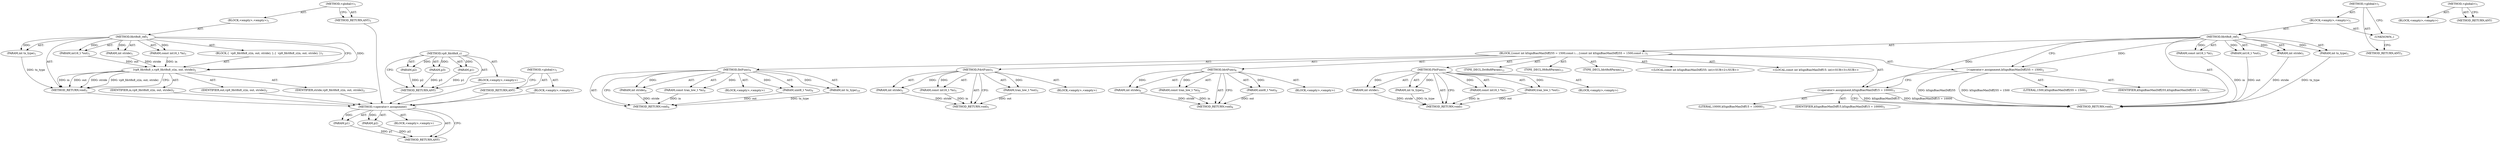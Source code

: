 digraph "FdctFunc" {
vulnerable_6 [label=<(METHOD,&lt;global&gt;)<SUB>1</SUB>>];
vulnerable_7 [label=<(BLOCK,&lt;empty&gt;,&lt;empty&gt;)<SUB>1</SUB>>];
vulnerable_8 [label=<(METHOD,fdct8x8_ref)<SUB>1</SUB>>];
vulnerable_9 [label=<(PARAM,const int16_t *in)<SUB>1</SUB>>];
vulnerable_10 [label=<(PARAM,int16_t *out)<SUB>1</SUB>>];
vulnerable_11 [label=<(PARAM,int stride)<SUB>1</SUB>>];
vulnerable_12 [label=<(PARAM,int tx_type)<SUB>1</SUB>>];
vulnerable_13 [label=<(BLOCK,{
  vp9_fdct8x8_c(in, out, stride);
 },{
  vp9_fdct8x8_c(in, out, stride);
 })<SUB>1</SUB>>];
vulnerable_14 [label=<(vp9_fdct8x8_c,vp9_fdct8x8_c(in, out, stride))<SUB>2</SUB>>];
vulnerable_15 [label=<(IDENTIFIER,in,vp9_fdct8x8_c(in, out, stride))<SUB>2</SUB>>];
vulnerable_16 [label=<(IDENTIFIER,out,vp9_fdct8x8_c(in, out, stride))<SUB>2</SUB>>];
vulnerable_17 [label=<(IDENTIFIER,stride,vp9_fdct8x8_c(in, out, stride))<SUB>2</SUB>>];
vulnerable_18 [label=<(METHOD_RETURN,void)<SUB>1</SUB>>];
vulnerable_20 [label=<(METHOD_RETURN,ANY)<SUB>1</SUB>>];
vulnerable_37 [label=<(METHOD,vp9_fdct8x8_c)>];
vulnerable_38 [label=<(PARAM,p1)>];
vulnerable_39 [label=<(PARAM,p2)>];
vulnerable_40 [label=<(PARAM,p3)>];
vulnerable_41 [label=<(BLOCK,&lt;empty&gt;,&lt;empty&gt;)>];
vulnerable_42 [label=<(METHOD_RETURN,ANY)>];
vulnerable_31 [label=<(METHOD,&lt;global&gt;)<SUB>1</SUB>>];
vulnerable_32 [label=<(BLOCK,&lt;empty&gt;,&lt;empty&gt;)>];
vulnerable_33 [label=<(METHOD_RETURN,ANY)>];
fixed_82 [label=<(METHOD,&lt;operator&gt;.assignment)>];
fixed_83 [label=<(PARAM,p1)>];
fixed_84 [label=<(PARAM,p2)>];
fixed_85 [label=<(BLOCK,&lt;empty&gt;,&lt;empty&gt;)>];
fixed_86 [label=<(METHOD_RETURN,ANY)>];
fixed_6 [label=<(METHOD,&lt;global&gt;)<SUB>1</SUB>>];
fixed_7 [label=<(BLOCK,&lt;empty&gt;,&lt;empty&gt;)<SUB>1</SUB>>];
fixed_8 [label=<(METHOD,fdct8x8_ref)<SUB>1</SUB>>];
fixed_9 [label=<(PARAM,const int16_t *in)<SUB>1</SUB>>];
fixed_10 [label=<(PARAM,int16_t *out)<SUB>1</SUB>>];
fixed_11 [label=<(PARAM,int stride)<SUB>1</SUB>>];
fixed_12 [label=<(PARAM,int tx_type)<SUB>1</SUB>>];
fixed_13 [label=<(BLOCK,{
const int kSignBiasMaxDiff255 = 1500;
const i...,{
const int kSignBiasMaxDiff255 = 1500;
const i...)<SUB>1</SUB>>];
fixed_14 [label="<(LOCAL,const int kSignBiasMaxDiff255: int)<SUB>2</SUB>>"];
fixed_15 [label=<(&lt;operator&gt;.assignment,kSignBiasMaxDiff255 = 1500)<SUB>2</SUB>>];
fixed_16 [label=<(IDENTIFIER,kSignBiasMaxDiff255,kSignBiasMaxDiff255 = 1500)<SUB>2</SUB>>];
fixed_17 [label=<(LITERAL,1500,kSignBiasMaxDiff255 = 1500)<SUB>2</SUB>>];
fixed_18 [label="<(LOCAL,const int kSignBiasMaxDiff15: int)<SUB>3</SUB>>"];
fixed_19 [label=<(&lt;operator&gt;.assignment,kSignBiasMaxDiff15 = 10000)<SUB>3</SUB>>];
fixed_20 [label=<(IDENTIFIER,kSignBiasMaxDiff15,kSignBiasMaxDiff15 = 10000)<SUB>3</SUB>>];
fixed_21 [label=<(LITERAL,10000,kSignBiasMaxDiff15 = 10000)<SUB>3</SUB>>];
fixed_22 [label=<(METHOD,FdctFunc)<SUB>5</SUB>>];
fixed_23 [label=<(PARAM,const int16_t *in)<SUB>5</SUB>>];
fixed_24 [label=<(PARAM,tran_low_t *out)<SUB>5</SUB>>];
fixed_25 [label=<(PARAM,int stride)<SUB>5</SUB>>];
fixed_26 [label=<(BLOCK,&lt;empty&gt;,&lt;empty&gt;)>];
fixed_27 [label=<(METHOD_RETURN,void)<SUB>5</SUB>>];
fixed_29 [label=<(METHOD,IdctFunc)<SUB>6</SUB>>];
fixed_30 [label=<(PARAM,const tran_low_t *in)<SUB>6</SUB>>];
fixed_31 [label=<(PARAM,uint8_t *out)<SUB>6</SUB>>];
fixed_32 [label=<(PARAM,int stride)<SUB>6</SUB>>];
fixed_33 [label=<(BLOCK,&lt;empty&gt;,&lt;empty&gt;)>];
fixed_34 [label=<(METHOD_RETURN,void)<SUB>6</SUB>>];
fixed_36 [label=<(METHOD,FhtFunc)<SUB>7</SUB>>];
fixed_37 [label=<(PARAM,const int16_t *in)<SUB>7</SUB>>];
fixed_38 [label=<(PARAM,tran_low_t *out)<SUB>7</SUB>>];
fixed_39 [label=<(PARAM,int stride)<SUB>7</SUB>>];
fixed_40 [label=<(PARAM,int tx_type)<SUB>8</SUB>>];
fixed_41 [label=<(BLOCK,&lt;empty&gt;,&lt;empty&gt;)>];
fixed_42 [label=<(METHOD_RETURN,void)<SUB>7</SUB>>];
fixed_44 [label=<(METHOD,IhtFunc)<SUB>9</SUB>>];
fixed_45 [label=<(PARAM,const tran_low_t *in)<SUB>9</SUB>>];
fixed_46 [label=<(PARAM,uint8_t *out)<SUB>9</SUB>>];
fixed_47 [label=<(PARAM,int stride)<SUB>9</SUB>>];
fixed_48 [label=<(PARAM,int tx_type)<SUB>10</SUB>>];
fixed_49 [label=<(BLOCK,&lt;empty&gt;,&lt;empty&gt;)>];
fixed_50 [label=<(METHOD_RETURN,void)<SUB>9</SUB>>];
fixed_52 [label=<(TYPE_DECL,Dct8x8Param)<SUB>12</SUB>>];
fixed_53 [label=<(TYPE_DECL,Ht8x8Param)<SUB>13</SUB>>];
fixed_54 [label=<(TYPE_DECL,Idct8x8Param)<SUB>14</SUB>>];
fixed_55 [label=<(METHOD_RETURN,void)<SUB>1</SUB>>];
fixed_57 [label=<(UNKNOWN,,)>];
fixed_58 [label=<(METHOD_RETURN,ANY)<SUB>1</SUB>>];
fixed_76 [label=<(METHOD,&lt;global&gt;)<SUB>1</SUB>>];
fixed_77 [label=<(BLOCK,&lt;empty&gt;,&lt;empty&gt;)>];
fixed_78 [label=<(METHOD_RETURN,ANY)>];
vulnerable_6 -> vulnerable_7  [key=0, label="AST: "];
vulnerable_6 -> vulnerable_20  [key=0, label="AST: "];
vulnerable_6 -> vulnerable_20  [key=1, label="CFG: "];
vulnerable_7 -> vulnerable_8  [key=0, label="AST: "];
vulnerable_8 -> vulnerable_9  [key=0, label="AST: "];
vulnerable_8 -> vulnerable_9  [key=1, label="DDG: "];
vulnerable_8 -> vulnerable_10  [key=0, label="AST: "];
vulnerable_8 -> vulnerable_10  [key=1, label="DDG: "];
vulnerable_8 -> vulnerable_11  [key=0, label="AST: "];
vulnerable_8 -> vulnerable_11  [key=1, label="DDG: "];
vulnerable_8 -> vulnerable_12  [key=0, label="AST: "];
vulnerable_8 -> vulnerable_12  [key=1, label="DDG: "];
vulnerable_8 -> vulnerable_13  [key=0, label="AST: "];
vulnerable_8 -> vulnerable_18  [key=0, label="AST: "];
vulnerable_8 -> vulnerable_14  [key=0, label="CFG: "];
vulnerable_8 -> vulnerable_14  [key=1, label="DDG: "];
vulnerable_9 -> vulnerable_14  [key=0, label="DDG: in"];
vulnerable_10 -> vulnerable_14  [key=0, label="DDG: out"];
vulnerable_11 -> vulnerable_14  [key=0, label="DDG: stride"];
vulnerable_12 -> vulnerable_18  [key=0, label="DDG: tx_type"];
vulnerable_13 -> vulnerable_14  [key=0, label="AST: "];
vulnerable_14 -> vulnerable_15  [key=0, label="AST: "];
vulnerable_14 -> vulnerable_16  [key=0, label="AST: "];
vulnerable_14 -> vulnerable_17  [key=0, label="AST: "];
vulnerable_14 -> vulnerable_18  [key=0, label="CFG: "];
vulnerable_14 -> vulnerable_18  [key=1, label="DDG: in"];
vulnerable_14 -> vulnerable_18  [key=2, label="DDG: out"];
vulnerable_14 -> vulnerable_18  [key=3, label="DDG: stride"];
vulnerable_14 -> vulnerable_18  [key=4, label="DDG: vp9_fdct8x8_c(in, out, stride)"];
vulnerable_15 -> fixed_82  [key=0];
vulnerable_16 -> fixed_82  [key=0];
vulnerable_17 -> fixed_82  [key=0];
vulnerable_18 -> fixed_82  [key=0];
vulnerable_20 -> fixed_82  [key=0];
vulnerable_37 -> vulnerable_38  [key=0, label="AST: "];
vulnerable_37 -> vulnerable_38  [key=1, label="DDG: "];
vulnerable_37 -> vulnerable_41  [key=0, label="AST: "];
vulnerable_37 -> vulnerable_39  [key=0, label="AST: "];
vulnerable_37 -> vulnerable_39  [key=1, label="DDG: "];
vulnerable_37 -> vulnerable_42  [key=0, label="AST: "];
vulnerable_37 -> vulnerable_42  [key=1, label="CFG: "];
vulnerable_37 -> vulnerable_40  [key=0, label="AST: "];
vulnerable_37 -> vulnerable_40  [key=1, label="DDG: "];
vulnerable_38 -> vulnerable_42  [key=0, label="DDG: p1"];
vulnerable_39 -> vulnerable_42  [key=0, label="DDG: p2"];
vulnerable_40 -> vulnerable_42  [key=0, label="DDG: p3"];
vulnerable_41 -> fixed_82  [key=0];
vulnerable_42 -> fixed_82  [key=0];
vulnerable_31 -> vulnerable_32  [key=0, label="AST: "];
vulnerable_31 -> vulnerable_33  [key=0, label="AST: "];
vulnerable_31 -> vulnerable_33  [key=1, label="CFG: "];
vulnerable_32 -> fixed_82  [key=0];
vulnerable_33 -> fixed_82  [key=0];
fixed_82 -> fixed_83  [key=0, label="AST: "];
fixed_82 -> fixed_83  [key=1, label="DDG: "];
fixed_82 -> fixed_85  [key=0, label="AST: "];
fixed_82 -> fixed_84  [key=0, label="AST: "];
fixed_82 -> fixed_84  [key=1, label="DDG: "];
fixed_82 -> fixed_86  [key=0, label="AST: "];
fixed_82 -> fixed_86  [key=1, label="CFG: "];
fixed_83 -> fixed_86  [key=0, label="DDG: p1"];
fixed_84 -> fixed_86  [key=0, label="DDG: p2"];
fixed_6 -> fixed_7  [key=0, label="AST: "];
fixed_6 -> fixed_58  [key=0, label="AST: "];
fixed_6 -> fixed_57  [key=0, label="CFG: "];
fixed_7 -> fixed_8  [key=0, label="AST: "];
fixed_7 -> fixed_57  [key=0, label="AST: "];
fixed_8 -> fixed_9  [key=0, label="AST: "];
fixed_8 -> fixed_9  [key=1, label="DDG: "];
fixed_8 -> fixed_10  [key=0, label="AST: "];
fixed_8 -> fixed_10  [key=1, label="DDG: "];
fixed_8 -> fixed_11  [key=0, label="AST: "];
fixed_8 -> fixed_11  [key=1, label="DDG: "];
fixed_8 -> fixed_12  [key=0, label="AST: "];
fixed_8 -> fixed_12  [key=1, label="DDG: "];
fixed_8 -> fixed_13  [key=0, label="AST: "];
fixed_8 -> fixed_55  [key=0, label="AST: "];
fixed_8 -> fixed_15  [key=0, label="CFG: "];
fixed_8 -> fixed_15  [key=1, label="DDG: "];
fixed_8 -> fixed_19  [key=0, label="DDG: "];
fixed_9 -> fixed_55  [key=0, label="DDG: in"];
fixed_10 -> fixed_55  [key=0, label="DDG: out"];
fixed_11 -> fixed_55  [key=0, label="DDG: stride"];
fixed_12 -> fixed_55  [key=0, label="DDG: tx_type"];
fixed_13 -> fixed_14  [key=0, label="AST: "];
fixed_13 -> fixed_15  [key=0, label="AST: "];
fixed_13 -> fixed_18  [key=0, label="AST: "];
fixed_13 -> fixed_19  [key=0, label="AST: "];
fixed_13 -> fixed_22  [key=0, label="AST: "];
fixed_13 -> fixed_29  [key=0, label="AST: "];
fixed_13 -> fixed_36  [key=0, label="AST: "];
fixed_13 -> fixed_44  [key=0, label="AST: "];
fixed_13 -> fixed_52  [key=0, label="AST: "];
fixed_13 -> fixed_53  [key=0, label="AST: "];
fixed_13 -> fixed_54  [key=0, label="AST: "];
fixed_15 -> fixed_16  [key=0, label="AST: "];
fixed_15 -> fixed_17  [key=0, label="AST: "];
fixed_15 -> fixed_19  [key=0, label="CFG: "];
fixed_15 -> fixed_55  [key=0, label="DDG: kSignBiasMaxDiff255"];
fixed_15 -> fixed_55  [key=1, label="DDG: kSignBiasMaxDiff255 = 1500"];
fixed_19 -> fixed_20  [key=0, label="AST: "];
fixed_19 -> fixed_21  [key=0, label="AST: "];
fixed_19 -> fixed_55  [key=0, label="CFG: "];
fixed_19 -> fixed_55  [key=1, label="DDG: kSignBiasMaxDiff15"];
fixed_19 -> fixed_55  [key=2, label="DDG: kSignBiasMaxDiff15 = 10000"];
fixed_22 -> fixed_23  [key=0, label="AST: "];
fixed_22 -> fixed_23  [key=1, label="DDG: "];
fixed_22 -> fixed_24  [key=0, label="AST: "];
fixed_22 -> fixed_24  [key=1, label="DDG: "];
fixed_22 -> fixed_25  [key=0, label="AST: "];
fixed_22 -> fixed_25  [key=1, label="DDG: "];
fixed_22 -> fixed_26  [key=0, label="AST: "];
fixed_22 -> fixed_27  [key=0, label="AST: "];
fixed_22 -> fixed_27  [key=1, label="CFG: "];
fixed_23 -> fixed_27  [key=0, label="DDG: in"];
fixed_24 -> fixed_27  [key=0, label="DDG: out"];
fixed_25 -> fixed_27  [key=0, label="DDG: stride"];
fixed_29 -> fixed_30  [key=0, label="AST: "];
fixed_29 -> fixed_30  [key=1, label="DDG: "];
fixed_29 -> fixed_31  [key=0, label="AST: "];
fixed_29 -> fixed_31  [key=1, label="DDG: "];
fixed_29 -> fixed_32  [key=0, label="AST: "];
fixed_29 -> fixed_32  [key=1, label="DDG: "];
fixed_29 -> fixed_33  [key=0, label="AST: "];
fixed_29 -> fixed_34  [key=0, label="AST: "];
fixed_29 -> fixed_34  [key=1, label="CFG: "];
fixed_30 -> fixed_34  [key=0, label="DDG: in"];
fixed_31 -> fixed_34  [key=0, label="DDG: out"];
fixed_32 -> fixed_34  [key=0, label="DDG: stride"];
fixed_36 -> fixed_37  [key=0, label="AST: "];
fixed_36 -> fixed_37  [key=1, label="DDG: "];
fixed_36 -> fixed_38  [key=0, label="AST: "];
fixed_36 -> fixed_38  [key=1, label="DDG: "];
fixed_36 -> fixed_39  [key=0, label="AST: "];
fixed_36 -> fixed_39  [key=1, label="DDG: "];
fixed_36 -> fixed_40  [key=0, label="AST: "];
fixed_36 -> fixed_40  [key=1, label="DDG: "];
fixed_36 -> fixed_41  [key=0, label="AST: "];
fixed_36 -> fixed_42  [key=0, label="AST: "];
fixed_36 -> fixed_42  [key=1, label="CFG: "];
fixed_37 -> fixed_42  [key=0, label="DDG: in"];
fixed_38 -> fixed_42  [key=0, label="DDG: out"];
fixed_39 -> fixed_42  [key=0, label="DDG: stride"];
fixed_40 -> fixed_42  [key=0, label="DDG: tx_type"];
fixed_44 -> fixed_45  [key=0, label="AST: "];
fixed_44 -> fixed_45  [key=1, label="DDG: "];
fixed_44 -> fixed_46  [key=0, label="AST: "];
fixed_44 -> fixed_46  [key=1, label="DDG: "];
fixed_44 -> fixed_47  [key=0, label="AST: "];
fixed_44 -> fixed_47  [key=1, label="DDG: "];
fixed_44 -> fixed_48  [key=0, label="AST: "];
fixed_44 -> fixed_48  [key=1, label="DDG: "];
fixed_44 -> fixed_49  [key=0, label="AST: "];
fixed_44 -> fixed_50  [key=0, label="AST: "];
fixed_44 -> fixed_50  [key=1, label="CFG: "];
fixed_45 -> fixed_50  [key=0, label="DDG: in"];
fixed_46 -> fixed_50  [key=0, label="DDG: out"];
fixed_47 -> fixed_50  [key=0, label="DDG: stride"];
fixed_48 -> fixed_50  [key=0, label="DDG: tx_type"];
fixed_57 -> fixed_58  [key=0, label="CFG: "];
fixed_76 -> fixed_77  [key=0, label="AST: "];
fixed_76 -> fixed_78  [key=0, label="AST: "];
fixed_76 -> fixed_78  [key=1, label="CFG: "];
}

